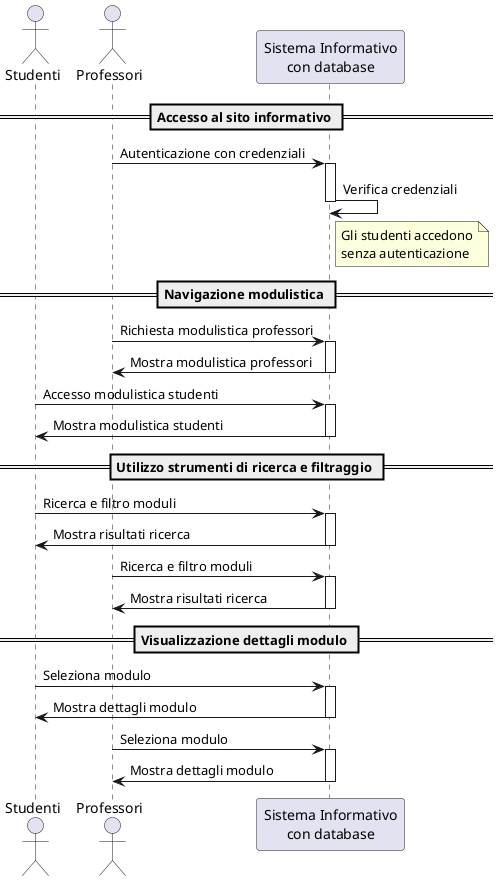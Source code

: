 @startuml SEQUENCE_MODULISTICA
actor Studenti
actor Professori
participant "Sistema Informativo\ncon database" as Sistema

== Accesso al sito informativo ==
Professori -> Sistema : Autenticazione con credenziali
activate Sistema
Sistema -> Sistema : Verifica credenziali
deactivate Sistema
note right of Sistema: Gli studenti accedono\nsenza autenticazione

== Navigazione modulistica ==
Professori -> Sistema : Richiesta modulistica professori
activate Sistema
Sistema -> Professori : Mostra modulistica professori
deactivate Sistema

Studenti -> Sistema : Accesso modulistica studenti
activate Sistema
Sistema -> Studenti : Mostra modulistica studenti
deactivate Sistema

== Utilizzo strumenti di ricerca e filtraggio ==
Studenti -> Sistema : Ricerca e filtro moduli
activate Sistema
Sistema -> Studenti : Mostra risultati ricerca
deactivate Sistema

Professori -> Sistema : Ricerca e filtro moduli
activate Sistema
Sistema -> Professori : Mostra risultati ricerca
deactivate Sistema

== Visualizzazione dettagli modulo ==
Studenti -> Sistema : Seleziona modulo
activate Sistema
Sistema -> Studenti : Mostra dettagli modulo
deactivate Sistema

Professori -> Sistema : Seleziona modulo
activate Sistema
Sistema -> Professori : Mostra dettagli modulo
deactivate Sistema

@enduml
